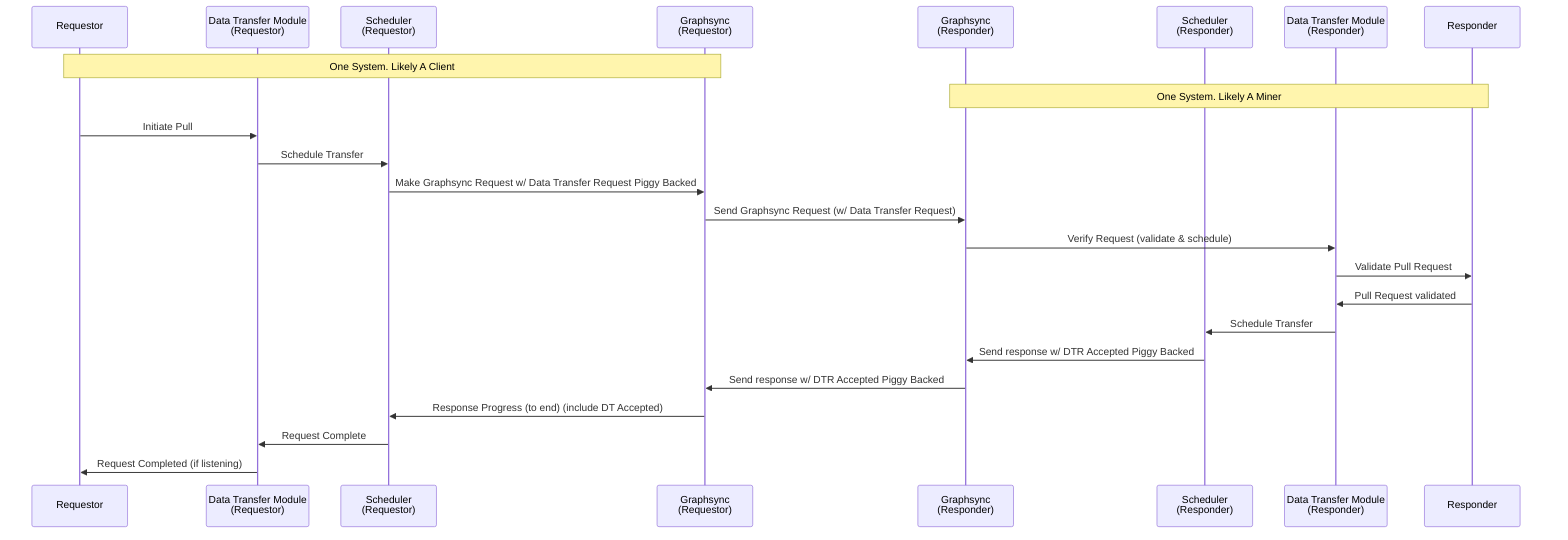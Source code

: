 sequenceDiagram

  participant Requestor
  participant ReqDT as Data Transfer Module <br /> (Requestor)
  participant ReqSC as Scheduler <br /> (Requestor)
  participant ReqGS as Graphsync <br /> (Requestor)
  participant ResGS as Graphsync <br /> (Responder)
  participant ResSC as Scheduler <br /> (Responder)
  participant ResDT as Data Transfer Module <br />  (Responder)
  participant Responder

  Note over Requestor,ReqGS: One System. Likely A Client
  Note over ResGS,Responder: One System. Likely A Miner

  Requestor ->> ReqDT : Initiate Pull
  ReqDT ->> ReqSC : Schedule Transfer
  ReqSC ->> ReqGS : Make Graphsync Request w/ Data Transfer Request Piggy Backed
  ReqGS ->> ResGS : Send Graphsync Request (w/ Data Transfer Request)
  ResGS ->> ResDT : Verify Request (validate & schedule)
  ResDT ->> Responder : Validate Pull Request
  Responder ->> ResDT : Pull Request validated
  ResDT ->> ResSC : Schedule Transfer
  ResSC ->> ResGS : Send response w/ DTR Accepted Piggy Backed
  ResGS ->> ReqGS : Send response w/ DTR Accepted Piggy Backed
  ReqGS ->> ReqSC : Response Progress (to end) (include DT Accepted)
  ReqSC ->> ReqDT : Request Complete
  ReqDT ->> Requestor : Request Completed (if listening)